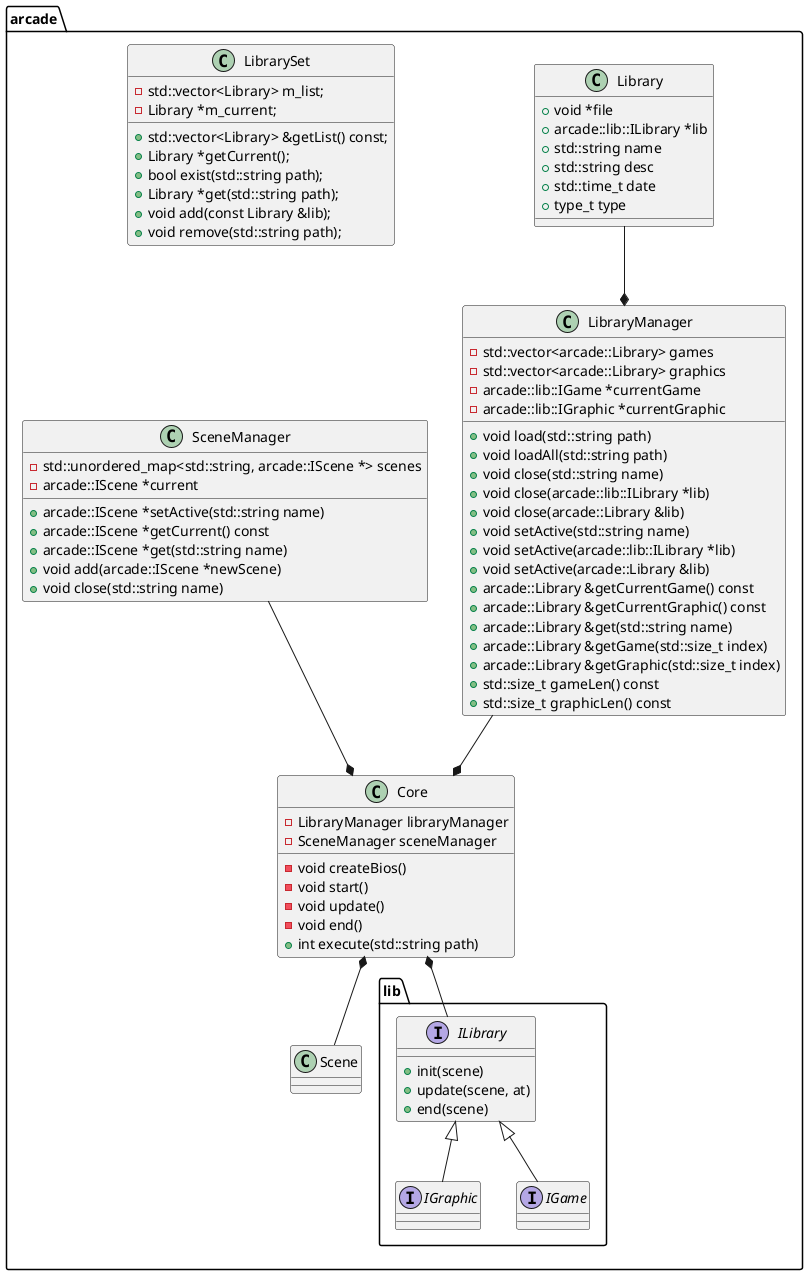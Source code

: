 @startuml arcade

set namespaceSeparator ::

namespace arcade {

    class Library {
        + void *file
        + arcade::lib::ILibrary *lib
        + std::string name
        + std::string desc
        + std::time_t date
        + type_t type
    }

    class LibrarySet {
        + std::vector<Library> &getList() const;
        + Library *getCurrent();
        + bool exist(std::string path);
        + Library *get(std::string path);
        + void add(const Library &lib);
        + void remove(std::string path);
        - std::vector<Library> m_list;
        - Library *m_current;
    }

    class LibraryManager {
        - std::vector<arcade::Library> games
        - std::vector<arcade::Library> graphics
        - arcade::lib::IGame *currentGame
        - arcade::lib::IGraphic *currentGraphic
        + void load(std::string path)
        + void loadAll(std::string path)
        + void close(std::string name)
        + void close(arcade::lib::ILibrary *lib)
        + void close(arcade::Library &lib)
        + void setActive(std::string name)
        + void setActive(arcade::lib::ILibrary *lib)
        + void setActive(arcade::Library &lib)
        + arcade::Library &getCurrentGame() const
        + arcade::Library &getCurrentGraphic() const
        + arcade::Library &get(std::string name)
        + arcade::Library &getGame(std::size_t index)
        + arcade::Library &getGraphic(std::size_t index)
        + std::size_t gameLen() const
        + std::size_t graphicLen() const
    }

    class SceneManager {
        - std::unordered_map<std::string, arcade::IScene *> scenes
        - arcade::IScene *current
        + arcade::IScene *setActive(std::string name)
        + arcade::IScene *getCurrent() const
        + arcade::IScene *get(std::string name)
        + void add(arcade::IScene *newScene)
        + void close(std::string name)
    }

    class Core {
        - LibraryManager libraryManager
        - SceneManager sceneManager
        - void createBios()
        - void start()
        - void update()
        - void end()
        + int execute(std::string path)
    }

    Library --* LibraryManager
    LibraryManager --* Core
    SceneManager --* Core

    namespace lib {

        interface ILibrary {
            + init(scene)
            + update(scene, at)
            + end(scene)
        }

        interface IGraphic {
        }

        interface IGame {
        }

    }

    class Scene

    arcade::lib::ILibrary -up-* arcade::Core
    arcade::lib::IGraphic -up-|> arcade::lib::ILibrary
    arcade::lib::IGame -up-|> arcade::lib::ILibrary
    arcade::Scene -up-* arcade::Core

}

@enduml
